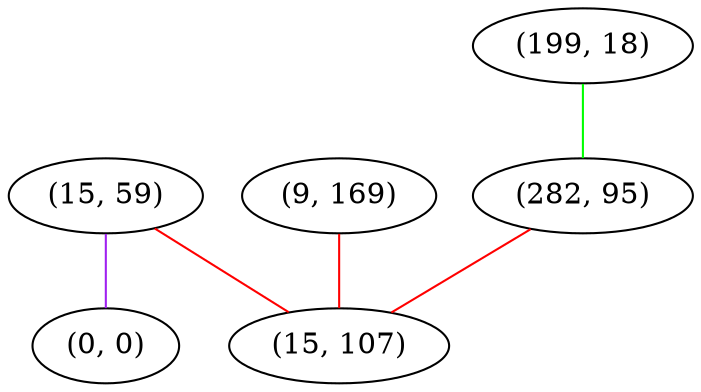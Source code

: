 graph "" {
"(15, 59)";
"(0, 0)";
"(9, 169)";
"(199, 18)";
"(282, 95)";
"(15, 107)";
"(15, 59)" -- "(15, 107)"  [color=red, key=0, weight=1];
"(15, 59)" -- "(0, 0)"  [color=purple, key=0, weight=4];
"(9, 169)" -- "(15, 107)"  [color=red, key=0, weight=1];
"(199, 18)" -- "(282, 95)"  [color=green, key=0, weight=2];
"(282, 95)" -- "(15, 107)"  [color=red, key=0, weight=1];
}
